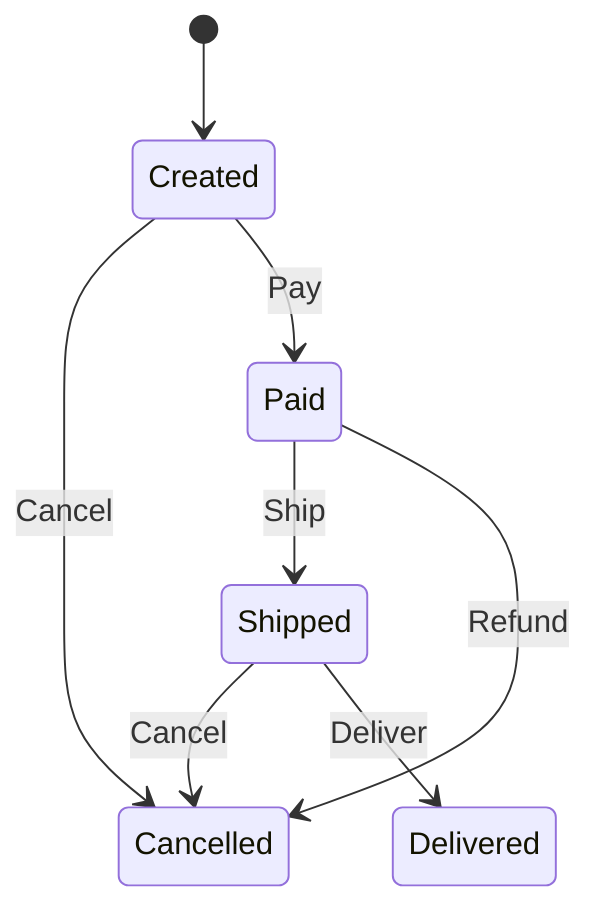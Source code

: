 stateDiagram-v2
    [*] --> Created
    Shipped --> Cancelled : Cancel
    Paid --> Shipped : Ship
    Created --> Cancelled : Cancel
    Created --> Paid : Pay
    Paid --> Cancelled : Refund
    Shipped --> Delivered : Deliver
